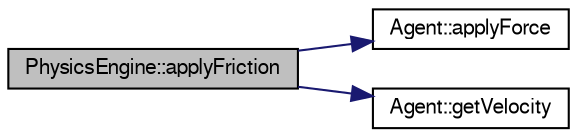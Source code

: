 digraph "PhysicsEngine::applyFriction"
{
  edge [fontname="FreeSans",fontsize="10",labelfontname="FreeSans",labelfontsize="10"];
  node [fontname="FreeSans",fontsize="10",shape=record];
  rankdir="LR";
  Node1 [label="PhysicsEngine::applyFriction",height=0.2,width=0.4,color="black", fillcolor="grey75", style="filled" fontcolor="black"];
  Node1 -> Node2 [color="midnightblue",fontsize="10",style="solid",fontname="FreeSans"];
  Node2 [label="Agent::applyForce",height=0.2,width=0.4,color="black", fillcolor="white", style="filled",URL="$class_agent.html#a5ce46ab9cf6c7b4109b12c48ad073a27",tooltip="Requests to apply a force on this agent. "];
  Node1 -> Node3 [color="midnightblue",fontsize="10",style="solid",fontname="FreeSans"];
  Node3 [label="Agent::getVelocity",height=0.2,width=0.4,color="black", fillcolor="white", style="filled",URL="$class_agent.html#ae809b15253df2701fbf1e2148156f205"];
}
